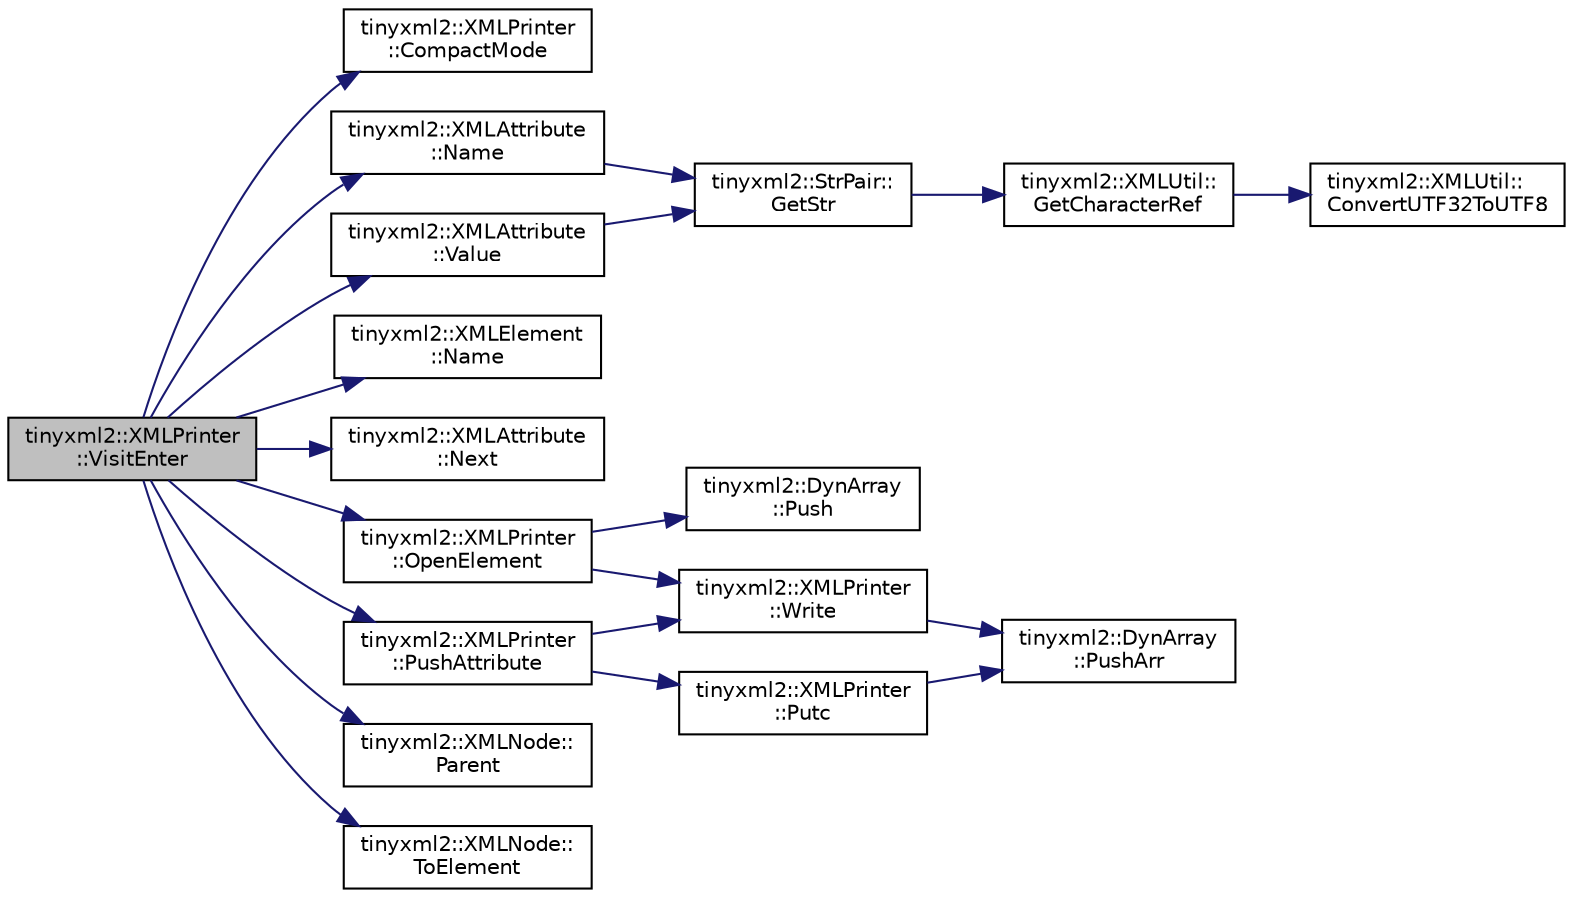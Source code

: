 digraph "tinyxml2::XMLPrinter::VisitEnter"
{
 // LATEX_PDF_SIZE
  edge [fontname="Helvetica",fontsize="10",labelfontname="Helvetica",labelfontsize="10"];
  node [fontname="Helvetica",fontsize="10",shape=record];
  rankdir="LR";
  Node1 [label="tinyxml2::XMLPrinter\l::VisitEnter",height=0.2,width=0.4,color="black", fillcolor="grey75", style="filled", fontcolor="black",tooltip="Visit an element."];
  Node1 -> Node2 [color="midnightblue",fontsize="10",style="solid",fontname="Helvetica"];
  Node2 [label="tinyxml2::XMLPrinter\l::CompactMode",height=0.2,width=0.4,color="black", fillcolor="white", style="filled",URL="$classtinyxml2_1_1XMLPrinter.html#a38e1ed5a779bdf63eda9e808f7a6de66",tooltip=" "];
  Node1 -> Node3 [color="midnightblue",fontsize="10",style="solid",fontname="Helvetica"];
  Node3 [label="tinyxml2::XMLAttribute\l::Name",height=0.2,width=0.4,color="black", fillcolor="white", style="filled",URL="$classtinyxml2_1_1XMLAttribute.html#a5a5c135d24cce7abda6f17301c6274d8",tooltip="The name of the attribute."];
  Node3 -> Node4 [color="midnightblue",fontsize="10",style="solid",fontname="Helvetica"];
  Node4 [label="tinyxml2::StrPair::\lGetStr",height=0.2,width=0.4,color="black", fillcolor="white", style="filled",URL="$classtinyxml2_1_1StrPair.html#ad87e3d11330f5e689ba1e7e54c023b57",tooltip=" "];
  Node4 -> Node5 [color="midnightblue",fontsize="10",style="solid",fontname="Helvetica"];
  Node5 [label="tinyxml2::XMLUtil::\lGetCharacterRef",height=0.2,width=0.4,color="black", fillcolor="white", style="filled",URL="$classtinyxml2_1_1XMLUtil.html#a5a96e5144a8d693dc4bcd783d9964648",tooltip=" "];
  Node5 -> Node6 [color="midnightblue",fontsize="10",style="solid",fontname="Helvetica"];
  Node6 [label="tinyxml2::XMLUtil::\lConvertUTF32ToUTF8",height=0.2,width=0.4,color="black", fillcolor="white", style="filled",URL="$classtinyxml2_1_1XMLUtil.html#a31c00d5c5dfb38382de1dfcaf4be3595",tooltip=" "];
  Node1 -> Node7 [color="midnightblue",fontsize="10",style="solid",fontname="Helvetica"];
  Node7 [label="tinyxml2::XMLElement\l::Name",height=0.2,width=0.4,color="black", fillcolor="white", style="filled",URL="$classtinyxml2_1_1XMLElement.html#a63e057fb5baee1dd29f323cb85907b35",tooltip="Get the name of an element (which is the Value() of the node.)"];
  Node1 -> Node8 [color="midnightblue",fontsize="10",style="solid",fontname="Helvetica"];
  Node8 [label="tinyxml2::XMLAttribute\l::Next",height=0.2,width=0.4,color="black", fillcolor="white", style="filled",URL="$classtinyxml2_1_1XMLAttribute.html#aee53571b21e7ce5421eb929523a8bbe6",tooltip="The next attribute in the list."];
  Node1 -> Node9 [color="midnightblue",fontsize="10",style="solid",fontname="Helvetica"];
  Node9 [label="tinyxml2::XMLPrinter\l::OpenElement",height=0.2,width=0.4,color="black", fillcolor="white", style="filled",URL="$classtinyxml2_1_1XMLPrinter.html#a20fb06c83bd13e5140d7dd13af06c010",tooltip=" "];
  Node9 -> Node10 [color="midnightblue",fontsize="10",style="solid",fontname="Helvetica"];
  Node10 [label="tinyxml2::DynArray\l::Push",height=0.2,width=0.4,color="black", fillcolor="white", style="filled",URL="$classtinyxml2_1_1DynArray.html#aea7ffe983b5d3284bd43171afd7c99d0",tooltip=" "];
  Node9 -> Node11 [color="midnightblue",fontsize="10",style="solid",fontname="Helvetica"];
  Node11 [label="tinyxml2::XMLPrinter\l::Write",height=0.2,width=0.4,color="black", fillcolor="white", style="filled",URL="$classtinyxml2_1_1XMLPrinter.html#aff363b7634a27538fd691ae62adbda63",tooltip=" "];
  Node11 -> Node12 [color="midnightblue",fontsize="10",style="solid",fontname="Helvetica"];
  Node12 [label="tinyxml2::DynArray\l::PushArr",height=0.2,width=0.4,color="black", fillcolor="white", style="filled",URL="$classtinyxml2_1_1DynArray.html#ad289abee8cd02b26e215f1b63d2043f1",tooltip=" "];
  Node1 -> Node13 [color="midnightblue",fontsize="10",style="solid",fontname="Helvetica"];
  Node13 [label="tinyxml2::XMLNode::\lParent",height=0.2,width=0.4,color="black", fillcolor="white", style="filled",URL="$classtinyxml2_1_1XMLNode.html#ae0f62bc186c56c2e0483ebd52dbfbe34",tooltip="Get the parent of this node on the DOM."];
  Node1 -> Node14 [color="midnightblue",fontsize="10",style="solid",fontname="Helvetica"];
  Node14 [label="tinyxml2::XMLPrinter\l::PushAttribute",height=0.2,width=0.4,color="black", fillcolor="white", style="filled",URL="$classtinyxml2_1_1XMLPrinter.html#a9a4e2c9348b42e147629d5a99f4af3f0",tooltip="If streaming, add an attribute to an open element."];
  Node14 -> Node15 [color="midnightblue",fontsize="10",style="solid",fontname="Helvetica"];
  Node15 [label="tinyxml2::XMLPrinter\l::Putc",height=0.2,width=0.4,color="black", fillcolor="white", style="filled",URL="$classtinyxml2_1_1XMLPrinter.html#a9567b0218169ba59794f171ae2f9944c",tooltip=" "];
  Node15 -> Node12 [color="midnightblue",fontsize="10",style="solid",fontname="Helvetica"];
  Node14 -> Node11 [color="midnightblue",fontsize="10",style="solid",fontname="Helvetica"];
  Node1 -> Node16 [color="midnightblue",fontsize="10",style="solid",fontname="Helvetica"];
  Node16 [label="tinyxml2::XMLNode::\lToElement",height=0.2,width=0.4,color="black", fillcolor="white", style="filled",URL="$classtinyxml2_1_1XMLNode.html#aab516e699567f75cc9ab2ef2eee501e8",tooltip="Safely cast to an Element, or null."];
  Node1 -> Node17 [color="midnightblue",fontsize="10",style="solid",fontname="Helvetica"];
  Node17 [label="tinyxml2::XMLAttribute\l::Value",height=0.2,width=0.4,color="black", fillcolor="white", style="filled",URL="$classtinyxml2_1_1XMLAttribute.html#ab1c5cd993f836a771818ca408994b14e",tooltip="The value of the attribute."];
  Node17 -> Node4 [color="midnightblue",fontsize="10",style="solid",fontname="Helvetica"];
}
